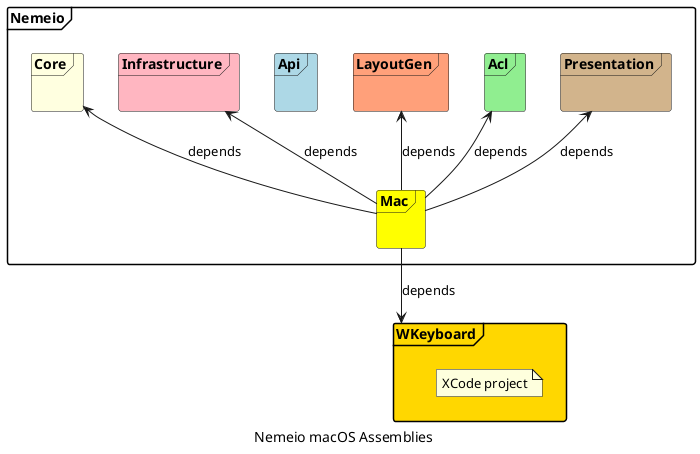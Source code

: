 @startuml

skinparam packagestyle frame

' title Nemeio Desktop Application - macOS Assemblies

' package definition
together {
package Nemeio.Core #LightYellow
{
}
package Nemeio.Infrastructure #LightPink
{
}
package Nemeio.LayoutGen #LightSalmon
{ 
}
package Nemeio.Api #LightBlue
{ 
}
package Nemeio.Acl #LightGreen
{ 
}
package Nemeio.Presentation #Tan
{ 
}
}

package WKeyboard #Gold
{
    note "XCode project" as N
}

package Nemeio.Mac #Yellow
{
}

' dependency graph
Nemeio.Core <-- Nemeio.Mac : depends
Nemeio.Infrastructure <-- Nemeio.Mac : depends
Nemeio.LayoutGen <-- Nemeio.Mac : depends
Nemeio.Acl <-- Nemeio.Mac : depends
Nemeio.Presentation <-- Nemeio.Mac : depends

Nemeio.Mac --> WKeyboard : depends

' caption
caption Nemeio macOS Assemblies

@enduml